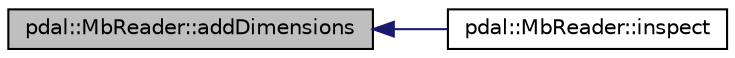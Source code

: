 digraph "pdal::MbReader::addDimensions"
{
  edge [fontname="Helvetica",fontsize="10",labelfontname="Helvetica",labelfontsize="10"];
  node [fontname="Helvetica",fontsize="10",shape=record];
  rankdir="LR";
  Node1 [label="pdal::MbReader::addDimensions",height=0.2,width=0.4,color="black", fillcolor="grey75", style="filled", fontcolor="black"];
  Node1 -> Node2 [dir="back",color="midnightblue",fontsize="10",style="solid",fontname="Helvetica"];
  Node2 [label="pdal::MbReader::inspect",height=0.2,width=0.4,color="black", fillcolor="white", style="filled",URL="$classpdal_1_1MbReader.html#a75e8eecca036350ac916862bb611f58c"];
}

